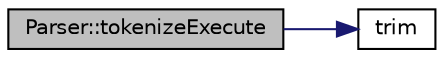 digraph "Parser::tokenizeExecute"
{
  edge [fontname="Helvetica",fontsize="10",labelfontname="Helvetica",labelfontsize="10"];
  node [fontname="Helvetica",fontsize="10",shape=record];
  rankdir="LR";
  Node1 [label="Parser::tokenizeExecute",height=0.2,width=0.4,color="black", fillcolor="grey75", style="filled", fontcolor="black"];
  Node1 -> Node2 [color="midnightblue",fontsize="10",style="solid"];
  Node2 [label="trim",height=0.2,width=0.4,color="black", fillcolor="white", style="filled",URL="$Logger_8cpp.html#a83375b89f8b135c348ba5bea0c847da0",tooltip="Trims a string of spaces and tabs. "];
}
